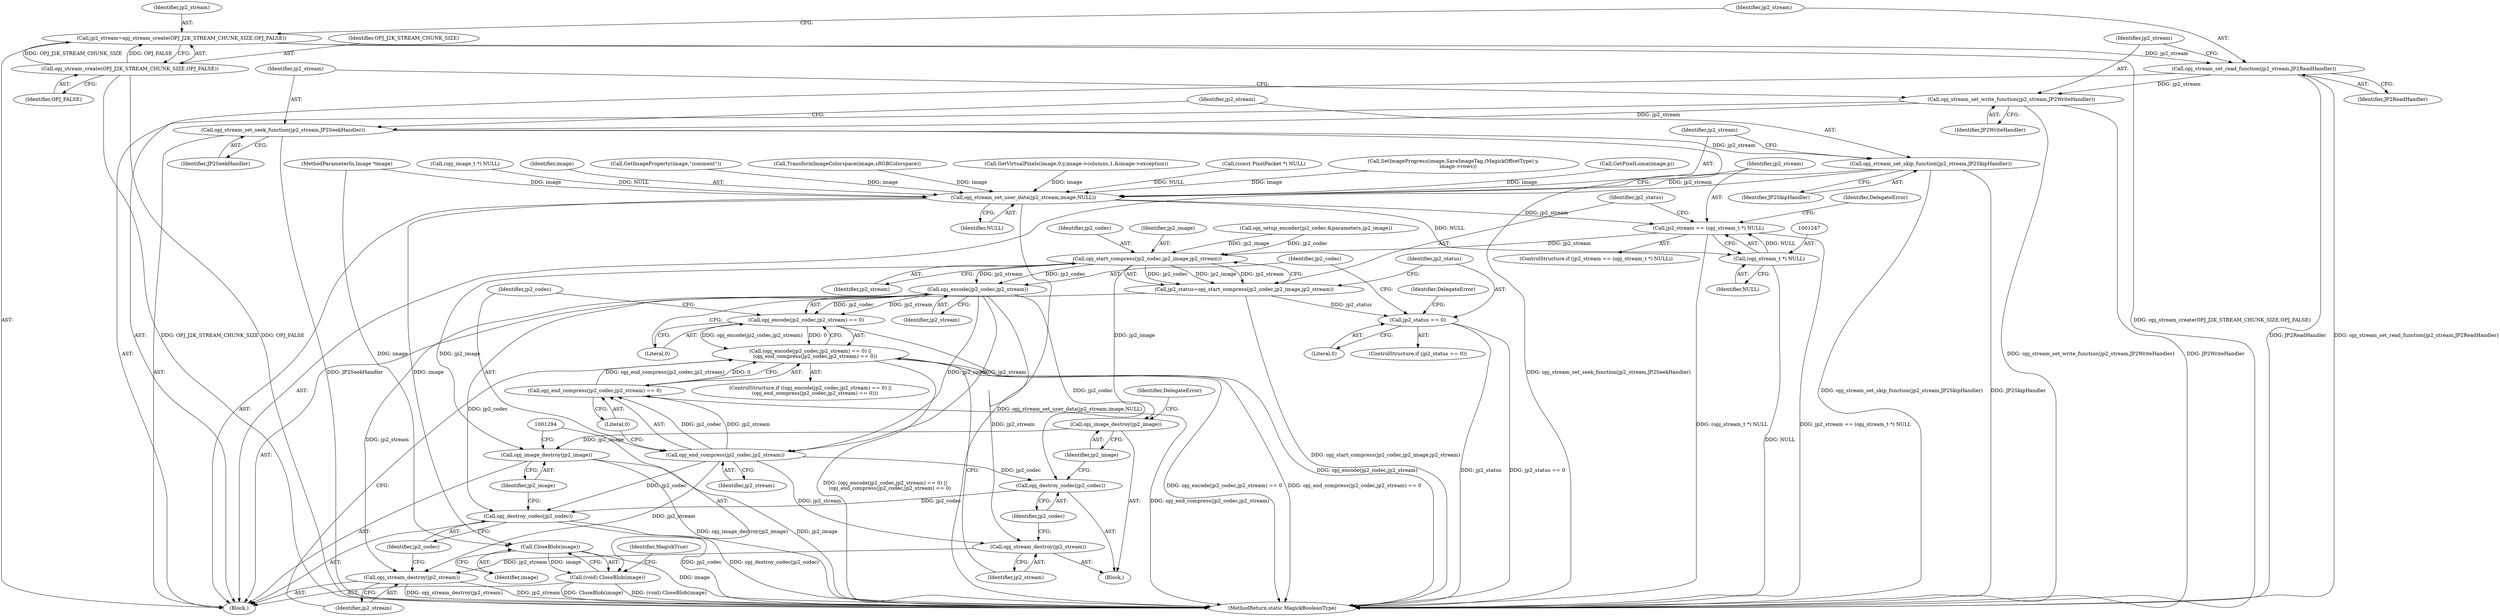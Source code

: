 digraph "0_ImageMagick_3d5ac8c20846871f1eb3068b65f93da7cd33bfd0_0@API" {
"1001227" [label="(Call,opj_stream_set_read_function(jp2_stream,JP2ReadHandler))"];
"1001222" [label="(Call,jp2_stream=opj_stream_create(OPJ_J2K_STREAM_CHUNK_SIZE,OPJ_FALSE))"];
"1001224" [label="(Call,opj_stream_create(OPJ_J2K_STREAM_CHUNK_SIZE,OPJ_FALSE))"];
"1001230" [label="(Call,opj_stream_set_write_function(jp2_stream,JP2WriteHandler))"];
"1001233" [label="(Call,opj_stream_set_seek_function(jp2_stream,JP2SeekHandler))"];
"1001236" [label="(Call,opj_stream_set_skip_function(jp2_stream,JP2SkipHandler))"];
"1001239" [label="(Call,opj_stream_set_user_data(jp2_stream,image,NULL))"];
"1001244" [label="(Call,jp2_stream == (opj_stream_t *) NULL)"];
"1001254" [label="(Call,opj_start_compress(jp2_codec,jp2_image,jp2_stream))"];
"1001252" [label="(Call,jp2_status=opj_start_compress(jp2_codec,jp2_image,jp2_stream))"];
"1001259" [label="(Call,jp2_status == 0)"];
"1001268" [label="(Call,opj_encode(jp2_codec,jp2_stream))"];
"1001267" [label="(Call,opj_encode(jp2_codec,jp2_stream) == 0)"];
"1001266" [label="(Call,(opj_encode(jp2_codec,jp2_stream) == 0) ||\n      (opj_end_compress(jp2_codec,jp2_stream) == 0))"];
"1001273" [label="(Call,opj_end_compress(jp2_codec,jp2_stream))"];
"1001272" [label="(Call,opj_end_compress(jp2_codec,jp2_stream) == 0)"];
"1001278" [label="(Call,opj_stream_destroy(jp2_stream))"];
"1001287" [label="(Call,opj_stream_destroy(jp2_stream))"];
"1001280" [label="(Call,opj_destroy_codec(jp2_codec))"];
"1001289" [label="(Call,opj_destroy_codec(jp2_codec))"];
"1001282" [label="(Call,opj_image_destroy(jp2_image))"];
"1001291" [label="(Call,opj_image_destroy(jp2_image))"];
"1001246" [label="(Call,(opj_stream_t *) NULL)"];
"1001295" [label="(Call,CloseBlob(image))"];
"1001293" [label="(Call,(void) CloseBlob(image))"];
"1001274" [label="(Identifier,jp2_codec)"];
"1001291" [label="(Call,opj_image_destroy(jp2_image))"];
"1001245" [label="(Identifier,jp2_stream)"];
"1000112" [label="(Block,)"];
"1001239" [label="(Call,opj_stream_set_user_data(jp2_stream,image,NULL))"];
"1001242" [label="(Identifier,NULL)"];
"1001289" [label="(Call,opj_destroy_codec(jp2_codec))"];
"1001235" [label="(Identifier,JP2SeekHandler)"];
"1001246" [label="(Call,(opj_stream_t *) NULL)"];
"1001257" [label="(Identifier,jp2_stream)"];
"1001265" [label="(ControlStructure,if ((opj_encode(jp2_codec,jp2_stream) == 0) ||\n      (opj_end_compress(jp2_codec,jp2_stream) == 0)))"];
"1001290" [label="(Identifier,jp2_codec)"];
"1001299" [label="(MethodReturn,static MagickBooleanType)"];
"1001225" [label="(Identifier,OPJ_J2K_STREAM_CHUNK_SIZE)"];
"1001217" [label="(Call,opj_setup_encoder(jp2_codec,&parameters,jp2_image))"];
"1001293" [label="(Call,(void) CloseBlob(image))"];
"1001227" [label="(Call,opj_stream_set_read_function(jp2_stream,JP2ReadHandler))"];
"1001248" [label="(Identifier,NULL)"];
"1001259" [label="(Call,jp2_status == 0)"];
"1001224" [label="(Call,opj_stream_create(OPJ_J2K_STREAM_CHUNK_SIZE,OPJ_FALSE))"];
"1001237" [label="(Identifier,jp2_stream)"];
"1001258" [label="(ControlStructure,if (jp2_status == 0))"];
"1001250" [label="(Identifier,DelegateError)"];
"1001252" [label="(Call,jp2_status=opj_start_compress(jp2_codec,jp2_image,jp2_stream))"];
"1001254" [label="(Call,opj_start_compress(jp2_codec,jp2_image,jp2_stream))"];
"1001255" [label="(Identifier,jp2_codec)"];
"1001256" [label="(Identifier,jp2_image)"];
"1001266" [label="(Call,(opj_encode(jp2_codec,jp2_stream) == 0) ||\n      (opj_end_compress(jp2_codec,jp2_stream) == 0))"];
"1001232" [label="(Identifier,JP2WriteHandler)"];
"1001244" [label="(Call,jp2_stream == (opj_stream_t *) NULL)"];
"1001272" [label="(Call,opj_end_compress(jp2_codec,jp2_stream) == 0)"];
"1001279" [label="(Identifier,jp2_stream)"];
"1001282" [label="(Call,opj_image_destroy(jp2_image))"];
"1001280" [label="(Call,opj_destroy_codec(jp2_codec))"];
"1001241" [label="(Identifier,image)"];
"1001275" [label="(Identifier,jp2_stream)"];
"1001229" [label="(Identifier,JP2ReadHandler)"];
"1001276" [label="(Literal,0)"];
"1001263" [label="(Identifier,DelegateError)"];
"1000603" [label="(Call,GetImageProperty(image,\"comment\"))"];
"1001292" [label="(Identifier,jp2_image)"];
"1001295" [label="(Call,CloseBlob(image))"];
"1001223" [label="(Identifier,jp2_stream)"];
"1001298" [label="(Identifier,MagickTrue)"];
"1001277" [label="(Block,)"];
"1000659" [label="(Call,TransformImageColorspace(image,sRGBColorspace))"];
"1000959" [label="(Call,GetVirtualPixels(image,0,y,image->columns,1,&image->exception))"];
"1000974" [label="(Call,(const PixelPacket *) NULL)"];
"1001273" [label="(Call,opj_end_compress(jp2_codec,jp2_stream))"];
"1001287" [label="(Call,opj_stream_destroy(jp2_stream))"];
"1001285" [label="(Identifier,DelegateError)"];
"1001233" [label="(Call,opj_stream_set_seek_function(jp2_stream,JP2SeekHandler))"];
"1001231" [label="(Identifier,jp2_stream)"];
"1001226" [label="(Identifier,OPJ_FALSE)"];
"1001234" [label="(Identifier,jp2_stream)"];
"1001230" [label="(Call,opj_stream_set_write_function(jp2_stream,JP2WriteHandler))"];
"1001268" [label="(Call,opj_encode(jp2_codec,jp2_stream))"];
"1001283" [label="(Identifier,jp2_image)"];
"1001296" [label="(Identifier,image)"];
"1001159" [label="(Call,SetImageProgress(image,SaveImageTag,(MagickOffsetType) y,\n      image->rows))"];
"1001222" [label="(Call,jp2_stream=opj_stream_create(OPJ_J2K_STREAM_CHUNK_SIZE,OPJ_FALSE))"];
"1001253" [label="(Identifier,jp2_status)"];
"1001281" [label="(Identifier,jp2_codec)"];
"1001278" [label="(Call,opj_stream_destroy(jp2_stream))"];
"1001081" [label="(Call,GetPixelLuma(image,p))"];
"1001236" [label="(Call,opj_stream_set_skip_function(jp2_stream,JP2SkipHandler))"];
"1001238" [label="(Identifier,JP2SkipHandler)"];
"1000111" [label="(MethodParameterIn,Image *image)"];
"1001261" [label="(Literal,0)"];
"1001288" [label="(Identifier,jp2_stream)"];
"1001228" [label="(Identifier,jp2_stream)"];
"1000810" [label="(Call,(opj_image_t *) NULL)"];
"1001269" [label="(Identifier,jp2_codec)"];
"1001270" [label="(Identifier,jp2_stream)"];
"1001267" [label="(Call,opj_encode(jp2_codec,jp2_stream) == 0)"];
"1001240" [label="(Identifier,jp2_stream)"];
"1001271" [label="(Literal,0)"];
"1001243" [label="(ControlStructure,if (jp2_stream == (opj_stream_t *) NULL))"];
"1001260" [label="(Identifier,jp2_status)"];
"1001227" -> "1000112"  [label="AST: "];
"1001227" -> "1001229"  [label="CFG: "];
"1001228" -> "1001227"  [label="AST: "];
"1001229" -> "1001227"  [label="AST: "];
"1001231" -> "1001227"  [label="CFG: "];
"1001227" -> "1001299"  [label="DDG: JP2ReadHandler"];
"1001227" -> "1001299"  [label="DDG: opj_stream_set_read_function(jp2_stream,JP2ReadHandler)"];
"1001222" -> "1001227"  [label="DDG: jp2_stream"];
"1001227" -> "1001230"  [label="DDG: jp2_stream"];
"1001222" -> "1000112"  [label="AST: "];
"1001222" -> "1001224"  [label="CFG: "];
"1001223" -> "1001222"  [label="AST: "];
"1001224" -> "1001222"  [label="AST: "];
"1001228" -> "1001222"  [label="CFG: "];
"1001222" -> "1001299"  [label="DDG: opj_stream_create(OPJ_J2K_STREAM_CHUNK_SIZE,OPJ_FALSE)"];
"1001224" -> "1001222"  [label="DDG: OPJ_J2K_STREAM_CHUNK_SIZE"];
"1001224" -> "1001222"  [label="DDG: OPJ_FALSE"];
"1001224" -> "1001226"  [label="CFG: "];
"1001225" -> "1001224"  [label="AST: "];
"1001226" -> "1001224"  [label="AST: "];
"1001224" -> "1001299"  [label="DDG: OPJ_J2K_STREAM_CHUNK_SIZE"];
"1001224" -> "1001299"  [label="DDG: OPJ_FALSE"];
"1001230" -> "1000112"  [label="AST: "];
"1001230" -> "1001232"  [label="CFG: "];
"1001231" -> "1001230"  [label="AST: "];
"1001232" -> "1001230"  [label="AST: "];
"1001234" -> "1001230"  [label="CFG: "];
"1001230" -> "1001299"  [label="DDG: JP2WriteHandler"];
"1001230" -> "1001299"  [label="DDG: opj_stream_set_write_function(jp2_stream,JP2WriteHandler)"];
"1001230" -> "1001233"  [label="DDG: jp2_stream"];
"1001233" -> "1000112"  [label="AST: "];
"1001233" -> "1001235"  [label="CFG: "];
"1001234" -> "1001233"  [label="AST: "];
"1001235" -> "1001233"  [label="AST: "];
"1001237" -> "1001233"  [label="CFG: "];
"1001233" -> "1001299"  [label="DDG: opj_stream_set_seek_function(jp2_stream,JP2SeekHandler)"];
"1001233" -> "1001299"  [label="DDG: JP2SeekHandler"];
"1001233" -> "1001236"  [label="DDG: jp2_stream"];
"1001236" -> "1000112"  [label="AST: "];
"1001236" -> "1001238"  [label="CFG: "];
"1001237" -> "1001236"  [label="AST: "];
"1001238" -> "1001236"  [label="AST: "];
"1001240" -> "1001236"  [label="CFG: "];
"1001236" -> "1001299"  [label="DDG: JP2SkipHandler"];
"1001236" -> "1001299"  [label="DDG: opj_stream_set_skip_function(jp2_stream,JP2SkipHandler)"];
"1001236" -> "1001239"  [label="DDG: jp2_stream"];
"1001239" -> "1000112"  [label="AST: "];
"1001239" -> "1001242"  [label="CFG: "];
"1001240" -> "1001239"  [label="AST: "];
"1001241" -> "1001239"  [label="AST: "];
"1001242" -> "1001239"  [label="AST: "];
"1001245" -> "1001239"  [label="CFG: "];
"1001239" -> "1001299"  [label="DDG: opj_stream_set_user_data(jp2_stream,image,NULL)"];
"1000659" -> "1001239"  [label="DDG: image"];
"1000603" -> "1001239"  [label="DDG: image"];
"1001159" -> "1001239"  [label="DDG: image"];
"1000959" -> "1001239"  [label="DDG: image"];
"1001081" -> "1001239"  [label="DDG: image"];
"1000111" -> "1001239"  [label="DDG: image"];
"1000974" -> "1001239"  [label="DDG: NULL"];
"1000810" -> "1001239"  [label="DDG: NULL"];
"1001239" -> "1001244"  [label="DDG: jp2_stream"];
"1001239" -> "1001246"  [label="DDG: NULL"];
"1001239" -> "1001295"  [label="DDG: image"];
"1001244" -> "1001243"  [label="AST: "];
"1001244" -> "1001246"  [label="CFG: "];
"1001245" -> "1001244"  [label="AST: "];
"1001246" -> "1001244"  [label="AST: "];
"1001250" -> "1001244"  [label="CFG: "];
"1001253" -> "1001244"  [label="CFG: "];
"1001244" -> "1001299"  [label="DDG: (opj_stream_t *) NULL"];
"1001244" -> "1001299"  [label="DDG: jp2_stream == (opj_stream_t *) NULL"];
"1001246" -> "1001244"  [label="DDG: NULL"];
"1001244" -> "1001254"  [label="DDG: jp2_stream"];
"1001254" -> "1001252"  [label="AST: "];
"1001254" -> "1001257"  [label="CFG: "];
"1001255" -> "1001254"  [label="AST: "];
"1001256" -> "1001254"  [label="AST: "];
"1001257" -> "1001254"  [label="AST: "];
"1001252" -> "1001254"  [label="CFG: "];
"1001254" -> "1001252"  [label="DDG: jp2_codec"];
"1001254" -> "1001252"  [label="DDG: jp2_image"];
"1001254" -> "1001252"  [label="DDG: jp2_stream"];
"1001217" -> "1001254"  [label="DDG: jp2_codec"];
"1001217" -> "1001254"  [label="DDG: jp2_image"];
"1001254" -> "1001268"  [label="DDG: jp2_codec"];
"1001254" -> "1001268"  [label="DDG: jp2_stream"];
"1001254" -> "1001282"  [label="DDG: jp2_image"];
"1001254" -> "1001291"  [label="DDG: jp2_image"];
"1001252" -> "1000112"  [label="AST: "];
"1001253" -> "1001252"  [label="AST: "];
"1001260" -> "1001252"  [label="CFG: "];
"1001252" -> "1001299"  [label="DDG: opj_start_compress(jp2_codec,jp2_image,jp2_stream)"];
"1001252" -> "1001259"  [label="DDG: jp2_status"];
"1001259" -> "1001258"  [label="AST: "];
"1001259" -> "1001261"  [label="CFG: "];
"1001260" -> "1001259"  [label="AST: "];
"1001261" -> "1001259"  [label="AST: "];
"1001263" -> "1001259"  [label="CFG: "];
"1001269" -> "1001259"  [label="CFG: "];
"1001259" -> "1001299"  [label="DDG: jp2_status"];
"1001259" -> "1001299"  [label="DDG: jp2_status == 0"];
"1001268" -> "1001267"  [label="AST: "];
"1001268" -> "1001270"  [label="CFG: "];
"1001269" -> "1001268"  [label="AST: "];
"1001270" -> "1001268"  [label="AST: "];
"1001271" -> "1001268"  [label="CFG: "];
"1001268" -> "1001267"  [label="DDG: jp2_codec"];
"1001268" -> "1001267"  [label="DDG: jp2_stream"];
"1001268" -> "1001273"  [label="DDG: jp2_codec"];
"1001268" -> "1001273"  [label="DDG: jp2_stream"];
"1001268" -> "1001278"  [label="DDG: jp2_stream"];
"1001268" -> "1001280"  [label="DDG: jp2_codec"];
"1001268" -> "1001287"  [label="DDG: jp2_stream"];
"1001268" -> "1001289"  [label="DDG: jp2_codec"];
"1001267" -> "1001266"  [label="AST: "];
"1001267" -> "1001271"  [label="CFG: "];
"1001271" -> "1001267"  [label="AST: "];
"1001274" -> "1001267"  [label="CFG: "];
"1001266" -> "1001267"  [label="CFG: "];
"1001267" -> "1001299"  [label="DDG: opj_encode(jp2_codec,jp2_stream)"];
"1001267" -> "1001266"  [label="DDG: opj_encode(jp2_codec,jp2_stream)"];
"1001267" -> "1001266"  [label="DDG: 0"];
"1001266" -> "1001265"  [label="AST: "];
"1001266" -> "1001272"  [label="CFG: "];
"1001272" -> "1001266"  [label="AST: "];
"1001279" -> "1001266"  [label="CFG: "];
"1001288" -> "1001266"  [label="CFG: "];
"1001266" -> "1001299"  [label="DDG: (opj_encode(jp2_codec,jp2_stream) == 0) ||\n      (opj_end_compress(jp2_codec,jp2_stream) == 0)"];
"1001266" -> "1001299"  [label="DDG: opj_encode(jp2_codec,jp2_stream) == 0"];
"1001266" -> "1001299"  [label="DDG: opj_end_compress(jp2_codec,jp2_stream) == 0"];
"1001272" -> "1001266"  [label="DDG: opj_end_compress(jp2_codec,jp2_stream)"];
"1001272" -> "1001266"  [label="DDG: 0"];
"1001273" -> "1001272"  [label="AST: "];
"1001273" -> "1001275"  [label="CFG: "];
"1001274" -> "1001273"  [label="AST: "];
"1001275" -> "1001273"  [label="AST: "];
"1001276" -> "1001273"  [label="CFG: "];
"1001273" -> "1001272"  [label="DDG: jp2_codec"];
"1001273" -> "1001272"  [label="DDG: jp2_stream"];
"1001273" -> "1001278"  [label="DDG: jp2_stream"];
"1001273" -> "1001280"  [label="DDG: jp2_codec"];
"1001273" -> "1001287"  [label="DDG: jp2_stream"];
"1001273" -> "1001289"  [label="DDG: jp2_codec"];
"1001272" -> "1001276"  [label="CFG: "];
"1001276" -> "1001272"  [label="AST: "];
"1001272" -> "1001299"  [label="DDG: opj_end_compress(jp2_codec,jp2_stream)"];
"1001278" -> "1001277"  [label="AST: "];
"1001278" -> "1001279"  [label="CFG: "];
"1001279" -> "1001278"  [label="AST: "];
"1001281" -> "1001278"  [label="CFG: "];
"1001278" -> "1001287"  [label="DDG: jp2_stream"];
"1001287" -> "1000112"  [label="AST: "];
"1001287" -> "1001288"  [label="CFG: "];
"1001288" -> "1001287"  [label="AST: "];
"1001290" -> "1001287"  [label="CFG: "];
"1001287" -> "1001299"  [label="DDG: jp2_stream"];
"1001287" -> "1001299"  [label="DDG: opj_stream_destroy(jp2_stream)"];
"1001280" -> "1001277"  [label="AST: "];
"1001280" -> "1001281"  [label="CFG: "];
"1001281" -> "1001280"  [label="AST: "];
"1001283" -> "1001280"  [label="CFG: "];
"1001280" -> "1001289"  [label="DDG: jp2_codec"];
"1001289" -> "1000112"  [label="AST: "];
"1001289" -> "1001290"  [label="CFG: "];
"1001290" -> "1001289"  [label="AST: "];
"1001292" -> "1001289"  [label="CFG: "];
"1001289" -> "1001299"  [label="DDG: jp2_codec"];
"1001289" -> "1001299"  [label="DDG: opj_destroy_codec(jp2_codec)"];
"1001282" -> "1001277"  [label="AST: "];
"1001282" -> "1001283"  [label="CFG: "];
"1001283" -> "1001282"  [label="AST: "];
"1001285" -> "1001282"  [label="CFG: "];
"1001282" -> "1001291"  [label="DDG: jp2_image"];
"1001291" -> "1000112"  [label="AST: "];
"1001291" -> "1001292"  [label="CFG: "];
"1001292" -> "1001291"  [label="AST: "];
"1001294" -> "1001291"  [label="CFG: "];
"1001291" -> "1001299"  [label="DDG: jp2_image"];
"1001291" -> "1001299"  [label="DDG: opj_image_destroy(jp2_image)"];
"1001246" -> "1001248"  [label="CFG: "];
"1001247" -> "1001246"  [label="AST: "];
"1001248" -> "1001246"  [label="AST: "];
"1001246" -> "1001299"  [label="DDG: NULL"];
"1001295" -> "1001293"  [label="AST: "];
"1001295" -> "1001296"  [label="CFG: "];
"1001296" -> "1001295"  [label="AST: "];
"1001293" -> "1001295"  [label="CFG: "];
"1001295" -> "1001299"  [label="DDG: image"];
"1001295" -> "1001293"  [label="DDG: image"];
"1000111" -> "1001295"  [label="DDG: image"];
"1001293" -> "1000112"  [label="AST: "];
"1001294" -> "1001293"  [label="AST: "];
"1001298" -> "1001293"  [label="CFG: "];
"1001293" -> "1001299"  [label="DDG: CloseBlob(image)"];
"1001293" -> "1001299"  [label="DDG: (void) CloseBlob(image)"];
}
